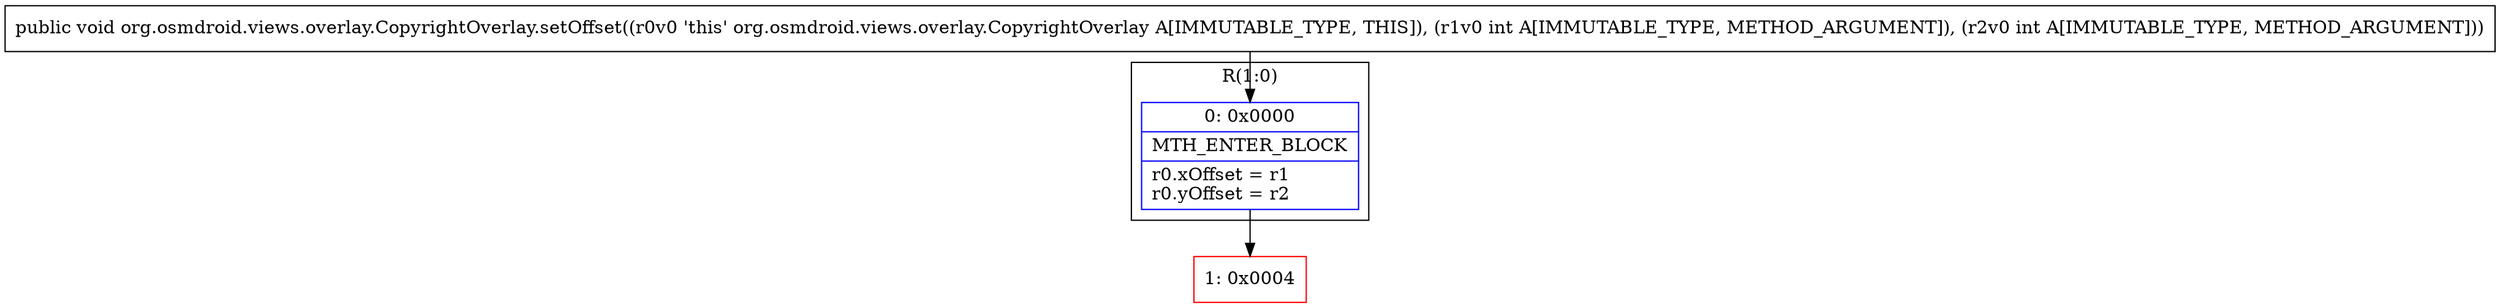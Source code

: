 digraph "CFG fororg.osmdroid.views.overlay.CopyrightOverlay.setOffset(II)V" {
subgraph cluster_Region_1735290177 {
label = "R(1:0)";
node [shape=record,color=blue];
Node_0 [shape=record,label="{0\:\ 0x0000|MTH_ENTER_BLOCK\l|r0.xOffset = r1\lr0.yOffset = r2\l}"];
}
Node_1 [shape=record,color=red,label="{1\:\ 0x0004}"];
MethodNode[shape=record,label="{public void org.osmdroid.views.overlay.CopyrightOverlay.setOffset((r0v0 'this' org.osmdroid.views.overlay.CopyrightOverlay A[IMMUTABLE_TYPE, THIS]), (r1v0 int A[IMMUTABLE_TYPE, METHOD_ARGUMENT]), (r2v0 int A[IMMUTABLE_TYPE, METHOD_ARGUMENT])) }"];
MethodNode -> Node_0;
Node_0 -> Node_1;
}

